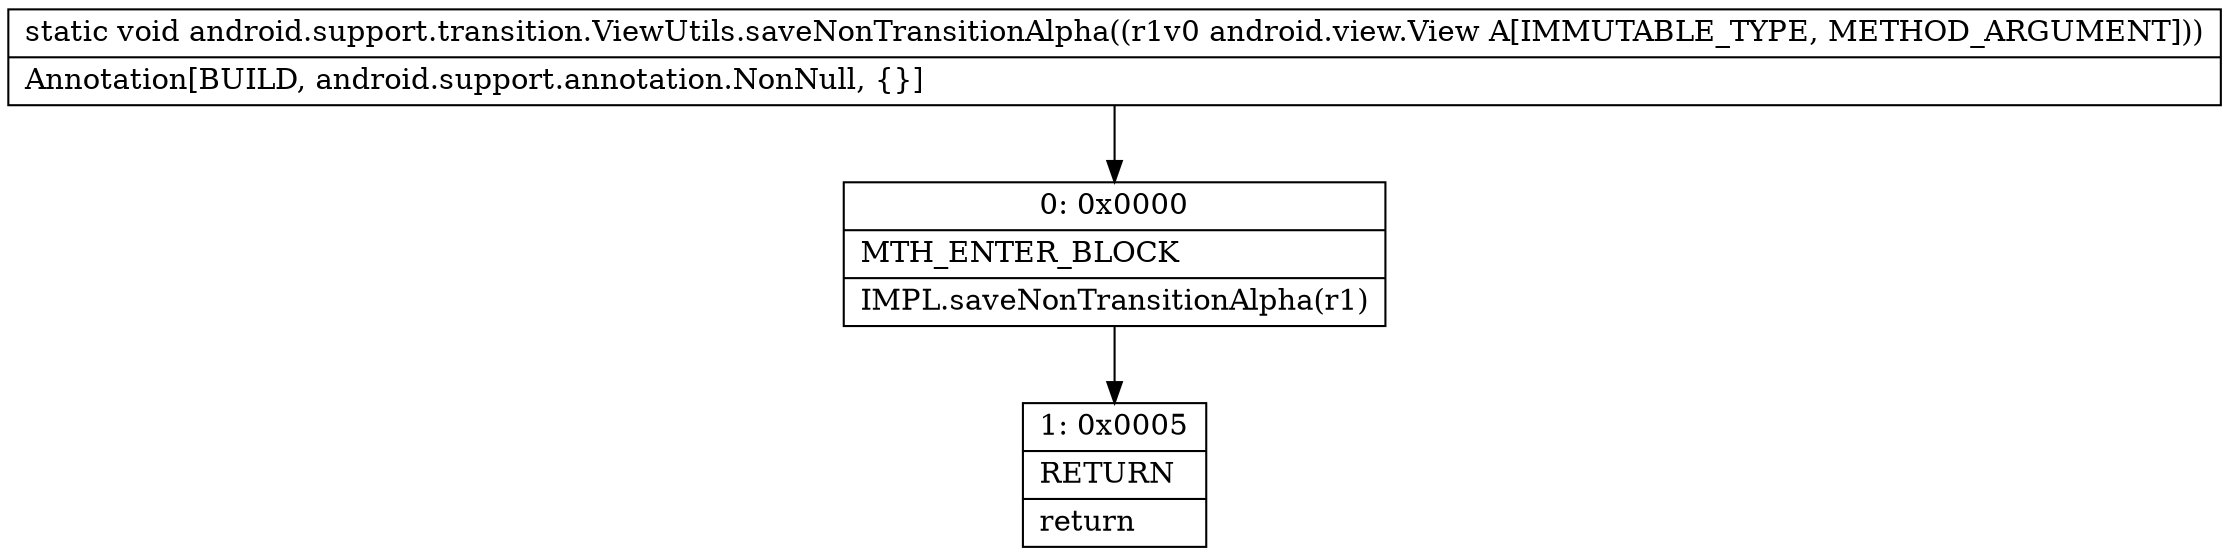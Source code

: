 digraph "CFG forandroid.support.transition.ViewUtils.saveNonTransitionAlpha(Landroid\/view\/View;)V" {
Node_0 [shape=record,label="{0\:\ 0x0000|MTH_ENTER_BLOCK\l|IMPL.saveNonTransitionAlpha(r1)\l}"];
Node_1 [shape=record,label="{1\:\ 0x0005|RETURN\l|return\l}"];
MethodNode[shape=record,label="{static void android.support.transition.ViewUtils.saveNonTransitionAlpha((r1v0 android.view.View A[IMMUTABLE_TYPE, METHOD_ARGUMENT]))  | Annotation[BUILD, android.support.annotation.NonNull, \{\}]\l}"];
MethodNode -> Node_0;
Node_0 -> Node_1;
}

